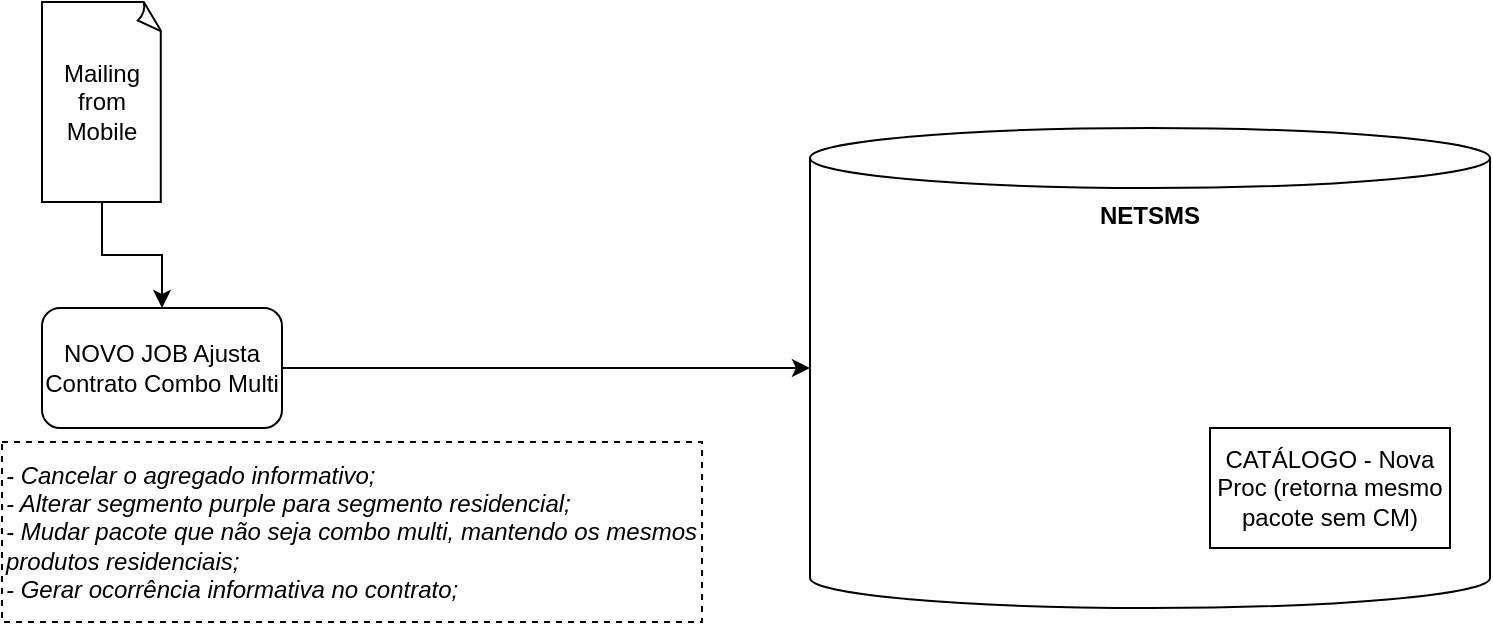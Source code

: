 <mxfile version="28.2.5">
  <diagram name="Página-1" id="W5K6EKXPYPaOuD13RN5w">
    <mxGraphModel dx="946" dy="597" grid="1" gridSize="10" guides="1" tooltips="1" connect="1" arrows="1" fold="1" page="1" pageScale="1" pageWidth="827" pageHeight="1169" math="0" shadow="0">
      <root>
        <mxCell id="0" />
        <mxCell id="1" parent="0" />
        <mxCell id="WQN7uaYgYGrwjcUxukzr-1" value="NETSMS" style="shape=cylinder3;whiteSpace=wrap;html=1;boundedLbl=1;backgroundOutline=1;size=15;verticalAlign=top;fontStyle=1" vertex="1" parent="1">
          <mxGeometry x="414" y="93" width="340" height="240" as="geometry" />
        </mxCell>
        <mxCell id="WQN7uaYgYGrwjcUxukzr-2" value="CATÁLOGO - Nova Proc (retorna mesmo pacote sem CM)" style="rounded=0;whiteSpace=wrap;html=1;" vertex="1" parent="1">
          <mxGeometry x="614" y="243" width="120" height="60" as="geometry" />
        </mxCell>
        <mxCell id="WQN7uaYgYGrwjcUxukzr-6" style="edgeStyle=orthogonalEdgeStyle;rounded=0;orthogonalLoop=1;jettySize=auto;html=1;entryX=0.5;entryY=0;entryDx=0;entryDy=0;" edge="1" parent="1" source="WQN7uaYgYGrwjcUxukzr-3" target="WQN7uaYgYGrwjcUxukzr-4">
          <mxGeometry relative="1" as="geometry" />
        </mxCell>
        <mxCell id="WQN7uaYgYGrwjcUxukzr-3" value="Mailing from Mobile" style="whiteSpace=wrap;html=1;shape=mxgraph.basic.document" vertex="1" parent="1">
          <mxGeometry x="30" y="30" width="60" height="100" as="geometry" />
        </mxCell>
        <mxCell id="WQN7uaYgYGrwjcUxukzr-4" value="NOVO JOB Ajusta Contrato Combo Multi" style="rounded=1;whiteSpace=wrap;html=1;" vertex="1" parent="1">
          <mxGeometry x="30" y="183" width="120" height="60" as="geometry" />
        </mxCell>
        <mxCell id="WQN7uaYgYGrwjcUxukzr-5" value="&lt;div&gt;- Cancelar o agregado informativo;&amp;nbsp;&lt;/div&gt;&lt;div&gt;- Alterar segmento purple para segmento residencial;&amp;nbsp;&lt;/div&gt;&lt;div&gt;- Mudar pacote que não seja combo multi, mantendo os mesmos produtos residenciais;&amp;nbsp;&lt;/div&gt;&lt;div&gt;- Gerar ocorrência informativa no contrato;&amp;nbsp;&lt;/div&gt;" style="text;html=1;align=left;verticalAlign=middle;whiteSpace=wrap;rounded=0;fontStyle=2;strokeColor=default;dashed=1;" vertex="1" parent="1">
          <mxGeometry x="10" y="250" width="350" height="90" as="geometry" />
        </mxCell>
        <mxCell id="WQN7uaYgYGrwjcUxukzr-8" style="edgeStyle=orthogonalEdgeStyle;rounded=0;orthogonalLoop=1;jettySize=auto;html=1;entryX=0;entryY=0.5;entryDx=0;entryDy=0;entryPerimeter=0;" edge="1" parent="1" source="WQN7uaYgYGrwjcUxukzr-4" target="WQN7uaYgYGrwjcUxukzr-1">
          <mxGeometry relative="1" as="geometry" />
        </mxCell>
      </root>
    </mxGraphModel>
  </diagram>
</mxfile>
